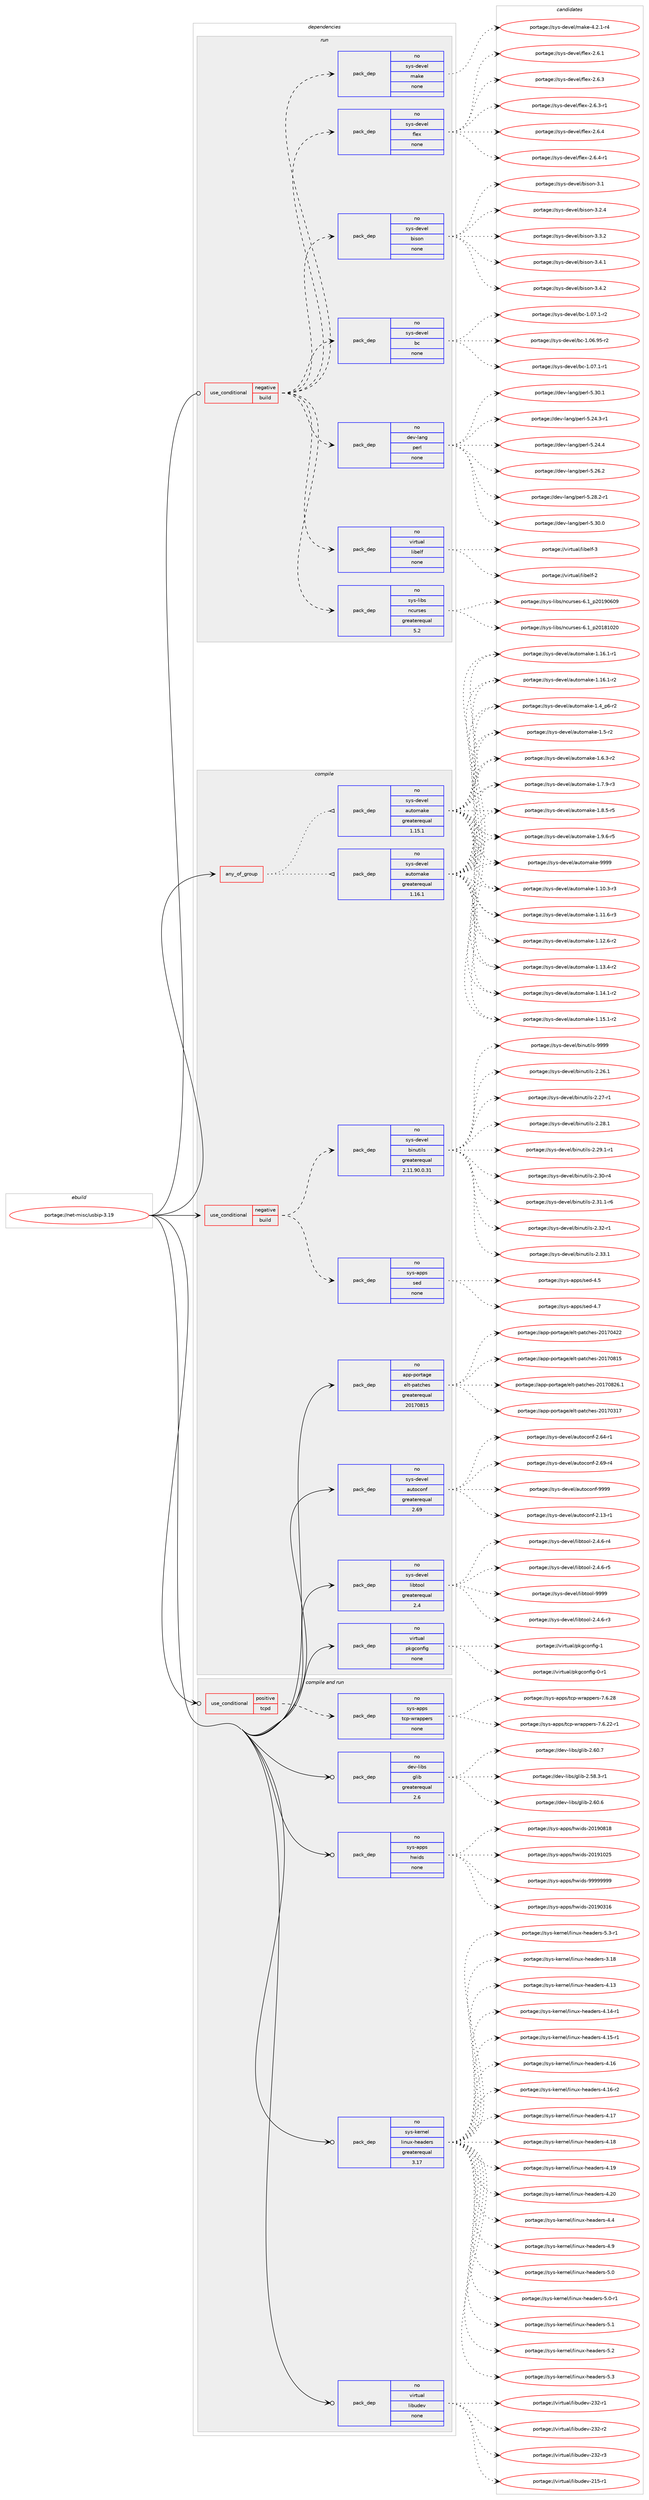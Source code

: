 digraph prolog {

# *************
# Graph options
# *************

newrank=true;
concentrate=true;
compound=true;
graph [rankdir=LR,fontname=Helvetica,fontsize=10,ranksep=1.5];#, ranksep=2.5, nodesep=0.2];
edge  [arrowhead=vee];
node  [fontname=Helvetica,fontsize=10];

# **********
# The ebuild
# **********

subgraph cluster_leftcol {
color=gray;
rank=same;
label=<<i>ebuild</i>>;
id [label="portage://net-misc/usbip-3.19", color=red, width=4, href="../net-misc/usbip-3.19.svg"];
}

# ****************
# The dependencies
# ****************

subgraph cluster_midcol {
color=gray;
label=<<i>dependencies</i>>;
subgraph cluster_compile {
fillcolor="#eeeeee";
style=filled;
label=<<i>compile</i>>;
subgraph any6055 {
dependency370902 [label=<<TABLE BORDER="0" CELLBORDER="1" CELLSPACING="0" CELLPADDING="4"><TR><TD CELLPADDING="10">any_of_group</TD></TR></TABLE>>, shape=none, color=red];subgraph pack271888 {
dependency370903 [label=<<TABLE BORDER="0" CELLBORDER="1" CELLSPACING="0" CELLPADDING="4" WIDTH="220"><TR><TD ROWSPAN="6" CELLPADDING="30">pack_dep</TD></TR><TR><TD WIDTH="110">no</TD></TR><TR><TD>sys-devel</TD></TR><TR><TD>automake</TD></TR><TR><TD>greaterequal</TD></TR><TR><TD>1.16.1</TD></TR></TABLE>>, shape=none, color=blue];
}
dependency370902:e -> dependency370903:w [weight=20,style="dotted",arrowhead="oinv"];
subgraph pack271889 {
dependency370904 [label=<<TABLE BORDER="0" CELLBORDER="1" CELLSPACING="0" CELLPADDING="4" WIDTH="220"><TR><TD ROWSPAN="6" CELLPADDING="30">pack_dep</TD></TR><TR><TD WIDTH="110">no</TD></TR><TR><TD>sys-devel</TD></TR><TR><TD>automake</TD></TR><TR><TD>greaterequal</TD></TR><TR><TD>1.15.1</TD></TR></TABLE>>, shape=none, color=blue];
}
dependency370902:e -> dependency370904:w [weight=20,style="dotted",arrowhead="oinv"];
}
id:e -> dependency370902:w [weight=20,style="solid",arrowhead="vee"];
subgraph cond92770 {
dependency370905 [label=<<TABLE BORDER="0" CELLBORDER="1" CELLSPACING="0" CELLPADDING="4"><TR><TD ROWSPAN="3" CELLPADDING="10">use_conditional</TD></TR><TR><TD>negative</TD></TR><TR><TD>build</TD></TR></TABLE>>, shape=none, color=red];
subgraph pack271890 {
dependency370906 [label=<<TABLE BORDER="0" CELLBORDER="1" CELLSPACING="0" CELLPADDING="4" WIDTH="220"><TR><TD ROWSPAN="6" CELLPADDING="30">pack_dep</TD></TR><TR><TD WIDTH="110">no</TD></TR><TR><TD>sys-apps</TD></TR><TR><TD>sed</TD></TR><TR><TD>none</TD></TR><TR><TD></TD></TR></TABLE>>, shape=none, color=blue];
}
dependency370905:e -> dependency370906:w [weight=20,style="dashed",arrowhead="vee"];
subgraph pack271891 {
dependency370907 [label=<<TABLE BORDER="0" CELLBORDER="1" CELLSPACING="0" CELLPADDING="4" WIDTH="220"><TR><TD ROWSPAN="6" CELLPADDING="30">pack_dep</TD></TR><TR><TD WIDTH="110">no</TD></TR><TR><TD>sys-devel</TD></TR><TR><TD>binutils</TD></TR><TR><TD>greaterequal</TD></TR><TR><TD>2.11.90.0.31</TD></TR></TABLE>>, shape=none, color=blue];
}
dependency370905:e -> dependency370907:w [weight=20,style="dashed",arrowhead="vee"];
}
id:e -> dependency370905:w [weight=20,style="solid",arrowhead="vee"];
subgraph pack271892 {
dependency370908 [label=<<TABLE BORDER="0" CELLBORDER="1" CELLSPACING="0" CELLPADDING="4" WIDTH="220"><TR><TD ROWSPAN="6" CELLPADDING="30">pack_dep</TD></TR><TR><TD WIDTH="110">no</TD></TR><TR><TD>app-portage</TD></TR><TR><TD>elt-patches</TD></TR><TR><TD>greaterequal</TD></TR><TR><TD>20170815</TD></TR></TABLE>>, shape=none, color=blue];
}
id:e -> dependency370908:w [weight=20,style="solid",arrowhead="vee"];
subgraph pack271893 {
dependency370909 [label=<<TABLE BORDER="0" CELLBORDER="1" CELLSPACING="0" CELLPADDING="4" WIDTH="220"><TR><TD ROWSPAN="6" CELLPADDING="30">pack_dep</TD></TR><TR><TD WIDTH="110">no</TD></TR><TR><TD>sys-devel</TD></TR><TR><TD>autoconf</TD></TR><TR><TD>greaterequal</TD></TR><TR><TD>2.69</TD></TR></TABLE>>, shape=none, color=blue];
}
id:e -> dependency370909:w [weight=20,style="solid",arrowhead="vee"];
subgraph pack271894 {
dependency370910 [label=<<TABLE BORDER="0" CELLBORDER="1" CELLSPACING="0" CELLPADDING="4" WIDTH="220"><TR><TD ROWSPAN="6" CELLPADDING="30">pack_dep</TD></TR><TR><TD WIDTH="110">no</TD></TR><TR><TD>sys-devel</TD></TR><TR><TD>libtool</TD></TR><TR><TD>greaterequal</TD></TR><TR><TD>2.4</TD></TR></TABLE>>, shape=none, color=blue];
}
id:e -> dependency370910:w [weight=20,style="solid",arrowhead="vee"];
subgraph pack271895 {
dependency370911 [label=<<TABLE BORDER="0" CELLBORDER="1" CELLSPACING="0" CELLPADDING="4" WIDTH="220"><TR><TD ROWSPAN="6" CELLPADDING="30">pack_dep</TD></TR><TR><TD WIDTH="110">no</TD></TR><TR><TD>virtual</TD></TR><TR><TD>pkgconfig</TD></TR><TR><TD>none</TD></TR><TR><TD></TD></TR></TABLE>>, shape=none, color=blue];
}
id:e -> dependency370911:w [weight=20,style="solid",arrowhead="vee"];
}
subgraph cluster_compileandrun {
fillcolor="#eeeeee";
style=filled;
label=<<i>compile and run</i>>;
subgraph cond92771 {
dependency370912 [label=<<TABLE BORDER="0" CELLBORDER="1" CELLSPACING="0" CELLPADDING="4"><TR><TD ROWSPAN="3" CELLPADDING="10">use_conditional</TD></TR><TR><TD>positive</TD></TR><TR><TD>tcpd</TD></TR></TABLE>>, shape=none, color=red];
subgraph pack271896 {
dependency370913 [label=<<TABLE BORDER="0" CELLBORDER="1" CELLSPACING="0" CELLPADDING="4" WIDTH="220"><TR><TD ROWSPAN="6" CELLPADDING="30">pack_dep</TD></TR><TR><TD WIDTH="110">no</TD></TR><TR><TD>sys-apps</TD></TR><TR><TD>tcp-wrappers</TD></TR><TR><TD>none</TD></TR><TR><TD></TD></TR></TABLE>>, shape=none, color=blue];
}
dependency370912:e -> dependency370913:w [weight=20,style="dashed",arrowhead="vee"];
}
id:e -> dependency370912:w [weight=20,style="solid",arrowhead="odotvee"];
subgraph pack271897 {
dependency370914 [label=<<TABLE BORDER="0" CELLBORDER="1" CELLSPACING="0" CELLPADDING="4" WIDTH="220"><TR><TD ROWSPAN="6" CELLPADDING="30">pack_dep</TD></TR><TR><TD WIDTH="110">no</TD></TR><TR><TD>dev-libs</TD></TR><TR><TD>glib</TD></TR><TR><TD>greaterequal</TD></TR><TR><TD>2.6</TD></TR></TABLE>>, shape=none, color=blue];
}
id:e -> dependency370914:w [weight=20,style="solid",arrowhead="odotvee"];
subgraph pack271898 {
dependency370915 [label=<<TABLE BORDER="0" CELLBORDER="1" CELLSPACING="0" CELLPADDING="4" WIDTH="220"><TR><TD ROWSPAN="6" CELLPADDING="30">pack_dep</TD></TR><TR><TD WIDTH="110">no</TD></TR><TR><TD>sys-apps</TD></TR><TR><TD>hwids</TD></TR><TR><TD>none</TD></TR><TR><TD></TD></TR></TABLE>>, shape=none, color=blue];
}
id:e -> dependency370915:w [weight=20,style="solid",arrowhead="odotvee"];
subgraph pack271899 {
dependency370916 [label=<<TABLE BORDER="0" CELLBORDER="1" CELLSPACING="0" CELLPADDING="4" WIDTH="220"><TR><TD ROWSPAN="6" CELLPADDING="30">pack_dep</TD></TR><TR><TD WIDTH="110">no</TD></TR><TR><TD>sys-kernel</TD></TR><TR><TD>linux-headers</TD></TR><TR><TD>greaterequal</TD></TR><TR><TD>3.17</TD></TR></TABLE>>, shape=none, color=blue];
}
id:e -> dependency370916:w [weight=20,style="solid",arrowhead="odotvee"];
subgraph pack271900 {
dependency370917 [label=<<TABLE BORDER="0" CELLBORDER="1" CELLSPACING="0" CELLPADDING="4" WIDTH="220"><TR><TD ROWSPAN="6" CELLPADDING="30">pack_dep</TD></TR><TR><TD WIDTH="110">no</TD></TR><TR><TD>virtual</TD></TR><TR><TD>libudev</TD></TR><TR><TD>none</TD></TR><TR><TD></TD></TR></TABLE>>, shape=none, color=blue];
}
id:e -> dependency370917:w [weight=20,style="solid",arrowhead="odotvee"];
}
subgraph cluster_run {
fillcolor="#eeeeee";
style=filled;
label=<<i>run</i>>;
subgraph cond92772 {
dependency370918 [label=<<TABLE BORDER="0" CELLBORDER="1" CELLSPACING="0" CELLPADDING="4"><TR><TD ROWSPAN="3" CELLPADDING="10">use_conditional</TD></TR><TR><TD>negative</TD></TR><TR><TD>build</TD></TR></TABLE>>, shape=none, color=red];
subgraph pack271901 {
dependency370919 [label=<<TABLE BORDER="0" CELLBORDER="1" CELLSPACING="0" CELLPADDING="4" WIDTH="220"><TR><TD ROWSPAN="6" CELLPADDING="30">pack_dep</TD></TR><TR><TD WIDTH="110">no</TD></TR><TR><TD>dev-lang</TD></TR><TR><TD>perl</TD></TR><TR><TD>none</TD></TR><TR><TD></TD></TR></TABLE>>, shape=none, color=blue];
}
dependency370918:e -> dependency370919:w [weight=20,style="dashed",arrowhead="vee"];
subgraph pack271902 {
dependency370920 [label=<<TABLE BORDER="0" CELLBORDER="1" CELLSPACING="0" CELLPADDING="4" WIDTH="220"><TR><TD ROWSPAN="6" CELLPADDING="30">pack_dep</TD></TR><TR><TD WIDTH="110">no</TD></TR><TR><TD>sys-devel</TD></TR><TR><TD>bc</TD></TR><TR><TD>none</TD></TR><TR><TD></TD></TR></TABLE>>, shape=none, color=blue];
}
dependency370918:e -> dependency370920:w [weight=20,style="dashed",arrowhead="vee"];
subgraph pack271903 {
dependency370921 [label=<<TABLE BORDER="0" CELLBORDER="1" CELLSPACING="0" CELLPADDING="4" WIDTH="220"><TR><TD ROWSPAN="6" CELLPADDING="30">pack_dep</TD></TR><TR><TD WIDTH="110">no</TD></TR><TR><TD>sys-devel</TD></TR><TR><TD>bison</TD></TR><TR><TD>none</TD></TR><TR><TD></TD></TR></TABLE>>, shape=none, color=blue];
}
dependency370918:e -> dependency370921:w [weight=20,style="dashed",arrowhead="vee"];
subgraph pack271904 {
dependency370922 [label=<<TABLE BORDER="0" CELLBORDER="1" CELLSPACING="0" CELLPADDING="4" WIDTH="220"><TR><TD ROWSPAN="6" CELLPADDING="30">pack_dep</TD></TR><TR><TD WIDTH="110">no</TD></TR><TR><TD>sys-devel</TD></TR><TR><TD>flex</TD></TR><TR><TD>none</TD></TR><TR><TD></TD></TR></TABLE>>, shape=none, color=blue];
}
dependency370918:e -> dependency370922:w [weight=20,style="dashed",arrowhead="vee"];
subgraph pack271905 {
dependency370923 [label=<<TABLE BORDER="0" CELLBORDER="1" CELLSPACING="0" CELLPADDING="4" WIDTH="220"><TR><TD ROWSPAN="6" CELLPADDING="30">pack_dep</TD></TR><TR><TD WIDTH="110">no</TD></TR><TR><TD>sys-devel</TD></TR><TR><TD>make</TD></TR><TR><TD>none</TD></TR><TR><TD></TD></TR></TABLE>>, shape=none, color=blue];
}
dependency370918:e -> dependency370923:w [weight=20,style="dashed",arrowhead="vee"];
subgraph pack271906 {
dependency370924 [label=<<TABLE BORDER="0" CELLBORDER="1" CELLSPACING="0" CELLPADDING="4" WIDTH="220"><TR><TD ROWSPAN="6" CELLPADDING="30">pack_dep</TD></TR><TR><TD WIDTH="110">no</TD></TR><TR><TD>sys-libs</TD></TR><TR><TD>ncurses</TD></TR><TR><TD>greaterequal</TD></TR><TR><TD>5.2</TD></TR></TABLE>>, shape=none, color=blue];
}
dependency370918:e -> dependency370924:w [weight=20,style="dashed",arrowhead="vee"];
subgraph pack271907 {
dependency370925 [label=<<TABLE BORDER="0" CELLBORDER="1" CELLSPACING="0" CELLPADDING="4" WIDTH="220"><TR><TD ROWSPAN="6" CELLPADDING="30">pack_dep</TD></TR><TR><TD WIDTH="110">no</TD></TR><TR><TD>virtual</TD></TR><TR><TD>libelf</TD></TR><TR><TD>none</TD></TR><TR><TD></TD></TR></TABLE>>, shape=none, color=blue];
}
dependency370918:e -> dependency370925:w [weight=20,style="dashed",arrowhead="vee"];
}
id:e -> dependency370918:w [weight=20,style="solid",arrowhead="odot"];
}
}

# **************
# The candidates
# **************

subgraph cluster_choices {
rank=same;
color=gray;
label=<<i>candidates</i>>;

subgraph choice271888 {
color=black;
nodesep=1;
choiceportage11512111545100101118101108479711711611110997107101454946494846514511451 [label="portage://sys-devel/automake-1.10.3-r3", color=red, width=4,href="../sys-devel/automake-1.10.3-r3.svg"];
choiceportage11512111545100101118101108479711711611110997107101454946494946544511451 [label="portage://sys-devel/automake-1.11.6-r3", color=red, width=4,href="../sys-devel/automake-1.11.6-r3.svg"];
choiceportage11512111545100101118101108479711711611110997107101454946495046544511450 [label="portage://sys-devel/automake-1.12.6-r2", color=red, width=4,href="../sys-devel/automake-1.12.6-r2.svg"];
choiceportage11512111545100101118101108479711711611110997107101454946495146524511450 [label="portage://sys-devel/automake-1.13.4-r2", color=red, width=4,href="../sys-devel/automake-1.13.4-r2.svg"];
choiceportage11512111545100101118101108479711711611110997107101454946495246494511450 [label="portage://sys-devel/automake-1.14.1-r2", color=red, width=4,href="../sys-devel/automake-1.14.1-r2.svg"];
choiceportage11512111545100101118101108479711711611110997107101454946495346494511450 [label="portage://sys-devel/automake-1.15.1-r2", color=red, width=4,href="../sys-devel/automake-1.15.1-r2.svg"];
choiceportage11512111545100101118101108479711711611110997107101454946495446494511449 [label="portage://sys-devel/automake-1.16.1-r1", color=red, width=4,href="../sys-devel/automake-1.16.1-r1.svg"];
choiceportage11512111545100101118101108479711711611110997107101454946495446494511450 [label="portage://sys-devel/automake-1.16.1-r2", color=red, width=4,href="../sys-devel/automake-1.16.1-r2.svg"];
choiceportage115121115451001011181011084797117116111109971071014549465295112544511450 [label="portage://sys-devel/automake-1.4_p6-r2", color=red, width=4,href="../sys-devel/automake-1.4_p6-r2.svg"];
choiceportage11512111545100101118101108479711711611110997107101454946534511450 [label="portage://sys-devel/automake-1.5-r2", color=red, width=4,href="../sys-devel/automake-1.5-r2.svg"];
choiceportage115121115451001011181011084797117116111109971071014549465446514511450 [label="portage://sys-devel/automake-1.6.3-r2", color=red, width=4,href="../sys-devel/automake-1.6.3-r2.svg"];
choiceportage115121115451001011181011084797117116111109971071014549465546574511451 [label="portage://sys-devel/automake-1.7.9-r3", color=red, width=4,href="../sys-devel/automake-1.7.9-r3.svg"];
choiceportage115121115451001011181011084797117116111109971071014549465646534511453 [label="portage://sys-devel/automake-1.8.5-r5", color=red, width=4,href="../sys-devel/automake-1.8.5-r5.svg"];
choiceportage115121115451001011181011084797117116111109971071014549465746544511453 [label="portage://sys-devel/automake-1.9.6-r5", color=red, width=4,href="../sys-devel/automake-1.9.6-r5.svg"];
choiceportage115121115451001011181011084797117116111109971071014557575757 [label="portage://sys-devel/automake-9999", color=red, width=4,href="../sys-devel/automake-9999.svg"];
dependency370903:e -> choiceportage11512111545100101118101108479711711611110997107101454946494846514511451:w [style=dotted,weight="100"];
dependency370903:e -> choiceportage11512111545100101118101108479711711611110997107101454946494946544511451:w [style=dotted,weight="100"];
dependency370903:e -> choiceportage11512111545100101118101108479711711611110997107101454946495046544511450:w [style=dotted,weight="100"];
dependency370903:e -> choiceportage11512111545100101118101108479711711611110997107101454946495146524511450:w [style=dotted,weight="100"];
dependency370903:e -> choiceportage11512111545100101118101108479711711611110997107101454946495246494511450:w [style=dotted,weight="100"];
dependency370903:e -> choiceportage11512111545100101118101108479711711611110997107101454946495346494511450:w [style=dotted,weight="100"];
dependency370903:e -> choiceportage11512111545100101118101108479711711611110997107101454946495446494511449:w [style=dotted,weight="100"];
dependency370903:e -> choiceportage11512111545100101118101108479711711611110997107101454946495446494511450:w [style=dotted,weight="100"];
dependency370903:e -> choiceportage115121115451001011181011084797117116111109971071014549465295112544511450:w [style=dotted,weight="100"];
dependency370903:e -> choiceportage11512111545100101118101108479711711611110997107101454946534511450:w [style=dotted,weight="100"];
dependency370903:e -> choiceportage115121115451001011181011084797117116111109971071014549465446514511450:w [style=dotted,weight="100"];
dependency370903:e -> choiceportage115121115451001011181011084797117116111109971071014549465546574511451:w [style=dotted,weight="100"];
dependency370903:e -> choiceportage115121115451001011181011084797117116111109971071014549465646534511453:w [style=dotted,weight="100"];
dependency370903:e -> choiceportage115121115451001011181011084797117116111109971071014549465746544511453:w [style=dotted,weight="100"];
dependency370903:e -> choiceportage115121115451001011181011084797117116111109971071014557575757:w [style=dotted,weight="100"];
}
subgraph choice271889 {
color=black;
nodesep=1;
choiceportage11512111545100101118101108479711711611110997107101454946494846514511451 [label="portage://sys-devel/automake-1.10.3-r3", color=red, width=4,href="../sys-devel/automake-1.10.3-r3.svg"];
choiceportage11512111545100101118101108479711711611110997107101454946494946544511451 [label="portage://sys-devel/automake-1.11.6-r3", color=red, width=4,href="../sys-devel/automake-1.11.6-r3.svg"];
choiceportage11512111545100101118101108479711711611110997107101454946495046544511450 [label="portage://sys-devel/automake-1.12.6-r2", color=red, width=4,href="../sys-devel/automake-1.12.6-r2.svg"];
choiceportage11512111545100101118101108479711711611110997107101454946495146524511450 [label="portage://sys-devel/automake-1.13.4-r2", color=red, width=4,href="../sys-devel/automake-1.13.4-r2.svg"];
choiceportage11512111545100101118101108479711711611110997107101454946495246494511450 [label="portage://sys-devel/automake-1.14.1-r2", color=red, width=4,href="../sys-devel/automake-1.14.1-r2.svg"];
choiceportage11512111545100101118101108479711711611110997107101454946495346494511450 [label="portage://sys-devel/automake-1.15.1-r2", color=red, width=4,href="../sys-devel/automake-1.15.1-r2.svg"];
choiceportage11512111545100101118101108479711711611110997107101454946495446494511449 [label="portage://sys-devel/automake-1.16.1-r1", color=red, width=4,href="../sys-devel/automake-1.16.1-r1.svg"];
choiceportage11512111545100101118101108479711711611110997107101454946495446494511450 [label="portage://sys-devel/automake-1.16.1-r2", color=red, width=4,href="../sys-devel/automake-1.16.1-r2.svg"];
choiceportage115121115451001011181011084797117116111109971071014549465295112544511450 [label="portage://sys-devel/automake-1.4_p6-r2", color=red, width=4,href="../sys-devel/automake-1.4_p6-r2.svg"];
choiceportage11512111545100101118101108479711711611110997107101454946534511450 [label="portage://sys-devel/automake-1.5-r2", color=red, width=4,href="../sys-devel/automake-1.5-r2.svg"];
choiceportage115121115451001011181011084797117116111109971071014549465446514511450 [label="portage://sys-devel/automake-1.6.3-r2", color=red, width=4,href="../sys-devel/automake-1.6.3-r2.svg"];
choiceportage115121115451001011181011084797117116111109971071014549465546574511451 [label="portage://sys-devel/automake-1.7.9-r3", color=red, width=4,href="../sys-devel/automake-1.7.9-r3.svg"];
choiceportage115121115451001011181011084797117116111109971071014549465646534511453 [label="portage://sys-devel/automake-1.8.5-r5", color=red, width=4,href="../sys-devel/automake-1.8.5-r5.svg"];
choiceportage115121115451001011181011084797117116111109971071014549465746544511453 [label="portage://sys-devel/automake-1.9.6-r5", color=red, width=4,href="../sys-devel/automake-1.9.6-r5.svg"];
choiceportage115121115451001011181011084797117116111109971071014557575757 [label="portage://sys-devel/automake-9999", color=red, width=4,href="../sys-devel/automake-9999.svg"];
dependency370904:e -> choiceportage11512111545100101118101108479711711611110997107101454946494846514511451:w [style=dotted,weight="100"];
dependency370904:e -> choiceportage11512111545100101118101108479711711611110997107101454946494946544511451:w [style=dotted,weight="100"];
dependency370904:e -> choiceportage11512111545100101118101108479711711611110997107101454946495046544511450:w [style=dotted,weight="100"];
dependency370904:e -> choiceportage11512111545100101118101108479711711611110997107101454946495146524511450:w [style=dotted,weight="100"];
dependency370904:e -> choiceportage11512111545100101118101108479711711611110997107101454946495246494511450:w [style=dotted,weight="100"];
dependency370904:e -> choiceportage11512111545100101118101108479711711611110997107101454946495346494511450:w [style=dotted,weight="100"];
dependency370904:e -> choiceportage11512111545100101118101108479711711611110997107101454946495446494511449:w [style=dotted,weight="100"];
dependency370904:e -> choiceportage11512111545100101118101108479711711611110997107101454946495446494511450:w [style=dotted,weight="100"];
dependency370904:e -> choiceportage115121115451001011181011084797117116111109971071014549465295112544511450:w [style=dotted,weight="100"];
dependency370904:e -> choiceportage11512111545100101118101108479711711611110997107101454946534511450:w [style=dotted,weight="100"];
dependency370904:e -> choiceportage115121115451001011181011084797117116111109971071014549465446514511450:w [style=dotted,weight="100"];
dependency370904:e -> choiceportage115121115451001011181011084797117116111109971071014549465546574511451:w [style=dotted,weight="100"];
dependency370904:e -> choiceportage115121115451001011181011084797117116111109971071014549465646534511453:w [style=dotted,weight="100"];
dependency370904:e -> choiceportage115121115451001011181011084797117116111109971071014549465746544511453:w [style=dotted,weight="100"];
dependency370904:e -> choiceportage115121115451001011181011084797117116111109971071014557575757:w [style=dotted,weight="100"];
}
subgraph choice271890 {
color=black;
nodesep=1;
choiceportage11512111545971121121154711510110045524653 [label="portage://sys-apps/sed-4.5", color=red, width=4,href="../sys-apps/sed-4.5.svg"];
choiceportage11512111545971121121154711510110045524655 [label="portage://sys-apps/sed-4.7", color=red, width=4,href="../sys-apps/sed-4.7.svg"];
dependency370906:e -> choiceportage11512111545971121121154711510110045524653:w [style=dotted,weight="100"];
dependency370906:e -> choiceportage11512111545971121121154711510110045524655:w [style=dotted,weight="100"];
}
subgraph choice271891 {
color=black;
nodesep=1;
choiceportage11512111545100101118101108479810511011711610510811545504650544649 [label="portage://sys-devel/binutils-2.26.1", color=red, width=4,href="../sys-devel/binutils-2.26.1.svg"];
choiceportage11512111545100101118101108479810511011711610510811545504650554511449 [label="portage://sys-devel/binutils-2.27-r1", color=red, width=4,href="../sys-devel/binutils-2.27-r1.svg"];
choiceportage11512111545100101118101108479810511011711610510811545504650564649 [label="portage://sys-devel/binutils-2.28.1", color=red, width=4,href="../sys-devel/binutils-2.28.1.svg"];
choiceportage115121115451001011181011084798105110117116105108115455046505746494511449 [label="portage://sys-devel/binutils-2.29.1-r1", color=red, width=4,href="../sys-devel/binutils-2.29.1-r1.svg"];
choiceportage11512111545100101118101108479810511011711610510811545504651484511452 [label="portage://sys-devel/binutils-2.30-r4", color=red, width=4,href="../sys-devel/binutils-2.30-r4.svg"];
choiceportage115121115451001011181011084798105110117116105108115455046514946494511454 [label="portage://sys-devel/binutils-2.31.1-r6", color=red, width=4,href="../sys-devel/binutils-2.31.1-r6.svg"];
choiceportage11512111545100101118101108479810511011711610510811545504651504511449 [label="portage://sys-devel/binutils-2.32-r1", color=red, width=4,href="../sys-devel/binutils-2.32-r1.svg"];
choiceportage11512111545100101118101108479810511011711610510811545504651514649 [label="portage://sys-devel/binutils-2.33.1", color=red, width=4,href="../sys-devel/binutils-2.33.1.svg"];
choiceportage1151211154510010111810110847981051101171161051081154557575757 [label="portage://sys-devel/binutils-9999", color=red, width=4,href="../sys-devel/binutils-9999.svg"];
dependency370907:e -> choiceportage11512111545100101118101108479810511011711610510811545504650544649:w [style=dotted,weight="100"];
dependency370907:e -> choiceportage11512111545100101118101108479810511011711610510811545504650554511449:w [style=dotted,weight="100"];
dependency370907:e -> choiceportage11512111545100101118101108479810511011711610510811545504650564649:w [style=dotted,weight="100"];
dependency370907:e -> choiceportage115121115451001011181011084798105110117116105108115455046505746494511449:w [style=dotted,weight="100"];
dependency370907:e -> choiceportage11512111545100101118101108479810511011711610510811545504651484511452:w [style=dotted,weight="100"];
dependency370907:e -> choiceportage115121115451001011181011084798105110117116105108115455046514946494511454:w [style=dotted,weight="100"];
dependency370907:e -> choiceportage11512111545100101118101108479810511011711610510811545504651504511449:w [style=dotted,weight="100"];
dependency370907:e -> choiceportage11512111545100101118101108479810511011711610510811545504651514649:w [style=dotted,weight="100"];
dependency370907:e -> choiceportage1151211154510010111810110847981051101171161051081154557575757:w [style=dotted,weight="100"];
}
subgraph choice271892 {
color=black;
nodesep=1;
choiceportage97112112451121111141169710310147101108116451129711699104101115455048495548514955 [label="portage://app-portage/elt-patches-20170317", color=red, width=4,href="../app-portage/elt-patches-20170317.svg"];
choiceportage97112112451121111141169710310147101108116451129711699104101115455048495548525050 [label="portage://app-portage/elt-patches-20170422", color=red, width=4,href="../app-portage/elt-patches-20170422.svg"];
choiceportage97112112451121111141169710310147101108116451129711699104101115455048495548564953 [label="portage://app-portage/elt-patches-20170815", color=red, width=4,href="../app-portage/elt-patches-20170815.svg"];
choiceportage971121124511211111411697103101471011081164511297116991041011154550484955485650544649 [label="portage://app-portage/elt-patches-20170826.1", color=red, width=4,href="../app-portage/elt-patches-20170826.1.svg"];
dependency370908:e -> choiceportage97112112451121111141169710310147101108116451129711699104101115455048495548514955:w [style=dotted,weight="100"];
dependency370908:e -> choiceportage97112112451121111141169710310147101108116451129711699104101115455048495548525050:w [style=dotted,weight="100"];
dependency370908:e -> choiceportage97112112451121111141169710310147101108116451129711699104101115455048495548564953:w [style=dotted,weight="100"];
dependency370908:e -> choiceportage971121124511211111411697103101471011081164511297116991041011154550484955485650544649:w [style=dotted,weight="100"];
}
subgraph choice271893 {
color=black;
nodesep=1;
choiceportage1151211154510010111810110847971171161119911111010245504649514511449 [label="portage://sys-devel/autoconf-2.13-r1", color=red, width=4,href="../sys-devel/autoconf-2.13-r1.svg"];
choiceportage1151211154510010111810110847971171161119911111010245504654524511449 [label="portage://sys-devel/autoconf-2.64-r1", color=red, width=4,href="../sys-devel/autoconf-2.64-r1.svg"];
choiceportage1151211154510010111810110847971171161119911111010245504654574511452 [label="portage://sys-devel/autoconf-2.69-r4", color=red, width=4,href="../sys-devel/autoconf-2.69-r4.svg"];
choiceportage115121115451001011181011084797117116111991111101024557575757 [label="portage://sys-devel/autoconf-9999", color=red, width=4,href="../sys-devel/autoconf-9999.svg"];
dependency370909:e -> choiceportage1151211154510010111810110847971171161119911111010245504649514511449:w [style=dotted,weight="100"];
dependency370909:e -> choiceportage1151211154510010111810110847971171161119911111010245504654524511449:w [style=dotted,weight="100"];
dependency370909:e -> choiceportage1151211154510010111810110847971171161119911111010245504654574511452:w [style=dotted,weight="100"];
dependency370909:e -> choiceportage115121115451001011181011084797117116111991111101024557575757:w [style=dotted,weight="100"];
}
subgraph choice271894 {
color=black;
nodesep=1;
choiceportage1151211154510010111810110847108105981161111111084550465246544511451 [label="portage://sys-devel/libtool-2.4.6-r3", color=red, width=4,href="../sys-devel/libtool-2.4.6-r3.svg"];
choiceportage1151211154510010111810110847108105981161111111084550465246544511452 [label="portage://sys-devel/libtool-2.4.6-r4", color=red, width=4,href="../sys-devel/libtool-2.4.6-r4.svg"];
choiceportage1151211154510010111810110847108105981161111111084550465246544511453 [label="portage://sys-devel/libtool-2.4.6-r5", color=red, width=4,href="../sys-devel/libtool-2.4.6-r5.svg"];
choiceportage1151211154510010111810110847108105981161111111084557575757 [label="portage://sys-devel/libtool-9999", color=red, width=4,href="../sys-devel/libtool-9999.svg"];
dependency370910:e -> choiceportage1151211154510010111810110847108105981161111111084550465246544511451:w [style=dotted,weight="100"];
dependency370910:e -> choiceportage1151211154510010111810110847108105981161111111084550465246544511452:w [style=dotted,weight="100"];
dependency370910:e -> choiceportage1151211154510010111810110847108105981161111111084550465246544511453:w [style=dotted,weight="100"];
dependency370910:e -> choiceportage1151211154510010111810110847108105981161111111084557575757:w [style=dotted,weight="100"];
}
subgraph choice271895 {
color=black;
nodesep=1;
choiceportage11810511411611797108471121071039911111010210510345484511449 [label="portage://virtual/pkgconfig-0-r1", color=red, width=4,href="../virtual/pkgconfig-0-r1.svg"];
choiceportage1181051141161179710847112107103991111101021051034549 [label="portage://virtual/pkgconfig-1", color=red, width=4,href="../virtual/pkgconfig-1.svg"];
dependency370911:e -> choiceportage11810511411611797108471121071039911111010210510345484511449:w [style=dotted,weight="100"];
dependency370911:e -> choiceportage1181051141161179710847112107103991111101021051034549:w [style=dotted,weight="100"];
}
subgraph choice271896 {
color=black;
nodesep=1;
choiceportage115121115459711211211547116991124511911497112112101114115455546544650504511449 [label="portage://sys-apps/tcp-wrappers-7.6.22-r1", color=red, width=4,href="../sys-apps/tcp-wrappers-7.6.22-r1.svg"];
choiceportage11512111545971121121154711699112451191149711211210111411545554654465056 [label="portage://sys-apps/tcp-wrappers-7.6.28", color=red, width=4,href="../sys-apps/tcp-wrappers-7.6.28.svg"];
dependency370913:e -> choiceportage115121115459711211211547116991124511911497112112101114115455546544650504511449:w [style=dotted,weight="100"];
dependency370913:e -> choiceportage11512111545971121121154711699112451191149711211210111411545554654465056:w [style=dotted,weight="100"];
}
subgraph choice271897 {
color=black;
nodesep=1;
choiceportage10010111845108105981154710310810598455046535646514511449 [label="portage://dev-libs/glib-2.58.3-r1", color=red, width=4,href="../dev-libs/glib-2.58.3-r1.svg"];
choiceportage1001011184510810598115471031081059845504654484654 [label="portage://dev-libs/glib-2.60.6", color=red, width=4,href="../dev-libs/glib-2.60.6.svg"];
choiceportage1001011184510810598115471031081059845504654484655 [label="portage://dev-libs/glib-2.60.7", color=red, width=4,href="../dev-libs/glib-2.60.7.svg"];
dependency370914:e -> choiceportage10010111845108105981154710310810598455046535646514511449:w [style=dotted,weight="100"];
dependency370914:e -> choiceportage1001011184510810598115471031081059845504654484654:w [style=dotted,weight="100"];
dependency370914:e -> choiceportage1001011184510810598115471031081059845504654484655:w [style=dotted,weight="100"];
}
subgraph choice271898 {
color=black;
nodesep=1;
choiceportage115121115459711211211547104119105100115455048495748514954 [label="portage://sys-apps/hwids-20190316", color=red, width=4,href="../sys-apps/hwids-20190316.svg"];
choiceportage115121115459711211211547104119105100115455048495748564956 [label="portage://sys-apps/hwids-20190818", color=red, width=4,href="../sys-apps/hwids-20190818.svg"];
choiceportage115121115459711211211547104119105100115455048495749485053 [label="portage://sys-apps/hwids-20191025", color=red, width=4,href="../sys-apps/hwids-20191025.svg"];
choiceportage115121115459711211211547104119105100115455757575757575757 [label="portage://sys-apps/hwids-99999999", color=red, width=4,href="../sys-apps/hwids-99999999.svg"];
dependency370915:e -> choiceportage115121115459711211211547104119105100115455048495748514954:w [style=dotted,weight="100"];
dependency370915:e -> choiceportage115121115459711211211547104119105100115455048495748564956:w [style=dotted,weight="100"];
dependency370915:e -> choiceportage115121115459711211211547104119105100115455048495749485053:w [style=dotted,weight="100"];
dependency370915:e -> choiceportage115121115459711211211547104119105100115455757575757575757:w [style=dotted,weight="100"];
}
subgraph choice271899 {
color=black;
nodesep=1;
choiceportage115121115451071011141101011084710810511011712045104101971001011141154551464956 [label="portage://sys-kernel/linux-headers-3.18", color=red, width=4,href="../sys-kernel/linux-headers-3.18.svg"];
choiceportage115121115451071011141101011084710810511011712045104101971001011141154552464951 [label="portage://sys-kernel/linux-headers-4.13", color=red, width=4,href="../sys-kernel/linux-headers-4.13.svg"];
choiceportage1151211154510710111411010110847108105110117120451041019710010111411545524649524511449 [label="portage://sys-kernel/linux-headers-4.14-r1", color=red, width=4,href="../sys-kernel/linux-headers-4.14-r1.svg"];
choiceportage1151211154510710111411010110847108105110117120451041019710010111411545524649534511449 [label="portage://sys-kernel/linux-headers-4.15-r1", color=red, width=4,href="../sys-kernel/linux-headers-4.15-r1.svg"];
choiceportage115121115451071011141101011084710810511011712045104101971001011141154552464954 [label="portage://sys-kernel/linux-headers-4.16", color=red, width=4,href="../sys-kernel/linux-headers-4.16.svg"];
choiceportage1151211154510710111411010110847108105110117120451041019710010111411545524649544511450 [label="portage://sys-kernel/linux-headers-4.16-r2", color=red, width=4,href="../sys-kernel/linux-headers-4.16-r2.svg"];
choiceportage115121115451071011141101011084710810511011712045104101971001011141154552464955 [label="portage://sys-kernel/linux-headers-4.17", color=red, width=4,href="../sys-kernel/linux-headers-4.17.svg"];
choiceportage115121115451071011141101011084710810511011712045104101971001011141154552464956 [label="portage://sys-kernel/linux-headers-4.18", color=red, width=4,href="../sys-kernel/linux-headers-4.18.svg"];
choiceportage115121115451071011141101011084710810511011712045104101971001011141154552464957 [label="portage://sys-kernel/linux-headers-4.19", color=red, width=4,href="../sys-kernel/linux-headers-4.19.svg"];
choiceportage115121115451071011141101011084710810511011712045104101971001011141154552465048 [label="portage://sys-kernel/linux-headers-4.20", color=red, width=4,href="../sys-kernel/linux-headers-4.20.svg"];
choiceportage1151211154510710111411010110847108105110117120451041019710010111411545524652 [label="portage://sys-kernel/linux-headers-4.4", color=red, width=4,href="../sys-kernel/linux-headers-4.4.svg"];
choiceportage1151211154510710111411010110847108105110117120451041019710010111411545524657 [label="portage://sys-kernel/linux-headers-4.9", color=red, width=4,href="../sys-kernel/linux-headers-4.9.svg"];
choiceportage1151211154510710111411010110847108105110117120451041019710010111411545534648 [label="portage://sys-kernel/linux-headers-5.0", color=red, width=4,href="../sys-kernel/linux-headers-5.0.svg"];
choiceportage11512111545107101114110101108471081051101171204510410197100101114115455346484511449 [label="portage://sys-kernel/linux-headers-5.0-r1", color=red, width=4,href="../sys-kernel/linux-headers-5.0-r1.svg"];
choiceportage1151211154510710111411010110847108105110117120451041019710010111411545534649 [label="portage://sys-kernel/linux-headers-5.1", color=red, width=4,href="../sys-kernel/linux-headers-5.1.svg"];
choiceportage1151211154510710111411010110847108105110117120451041019710010111411545534650 [label="portage://sys-kernel/linux-headers-5.2", color=red, width=4,href="../sys-kernel/linux-headers-5.2.svg"];
choiceportage1151211154510710111411010110847108105110117120451041019710010111411545534651 [label="portage://sys-kernel/linux-headers-5.3", color=red, width=4,href="../sys-kernel/linux-headers-5.3.svg"];
choiceportage11512111545107101114110101108471081051101171204510410197100101114115455346514511449 [label="portage://sys-kernel/linux-headers-5.3-r1", color=red, width=4,href="../sys-kernel/linux-headers-5.3-r1.svg"];
dependency370916:e -> choiceportage115121115451071011141101011084710810511011712045104101971001011141154551464956:w [style=dotted,weight="100"];
dependency370916:e -> choiceportage115121115451071011141101011084710810511011712045104101971001011141154552464951:w [style=dotted,weight="100"];
dependency370916:e -> choiceportage1151211154510710111411010110847108105110117120451041019710010111411545524649524511449:w [style=dotted,weight="100"];
dependency370916:e -> choiceportage1151211154510710111411010110847108105110117120451041019710010111411545524649534511449:w [style=dotted,weight="100"];
dependency370916:e -> choiceportage115121115451071011141101011084710810511011712045104101971001011141154552464954:w [style=dotted,weight="100"];
dependency370916:e -> choiceportage1151211154510710111411010110847108105110117120451041019710010111411545524649544511450:w [style=dotted,weight="100"];
dependency370916:e -> choiceportage115121115451071011141101011084710810511011712045104101971001011141154552464955:w [style=dotted,weight="100"];
dependency370916:e -> choiceportage115121115451071011141101011084710810511011712045104101971001011141154552464956:w [style=dotted,weight="100"];
dependency370916:e -> choiceportage115121115451071011141101011084710810511011712045104101971001011141154552464957:w [style=dotted,weight="100"];
dependency370916:e -> choiceportage115121115451071011141101011084710810511011712045104101971001011141154552465048:w [style=dotted,weight="100"];
dependency370916:e -> choiceportage1151211154510710111411010110847108105110117120451041019710010111411545524652:w [style=dotted,weight="100"];
dependency370916:e -> choiceportage1151211154510710111411010110847108105110117120451041019710010111411545524657:w [style=dotted,weight="100"];
dependency370916:e -> choiceportage1151211154510710111411010110847108105110117120451041019710010111411545534648:w [style=dotted,weight="100"];
dependency370916:e -> choiceportage11512111545107101114110101108471081051101171204510410197100101114115455346484511449:w [style=dotted,weight="100"];
dependency370916:e -> choiceportage1151211154510710111411010110847108105110117120451041019710010111411545534649:w [style=dotted,weight="100"];
dependency370916:e -> choiceportage1151211154510710111411010110847108105110117120451041019710010111411545534650:w [style=dotted,weight="100"];
dependency370916:e -> choiceportage1151211154510710111411010110847108105110117120451041019710010111411545534651:w [style=dotted,weight="100"];
dependency370916:e -> choiceportage11512111545107101114110101108471081051101171204510410197100101114115455346514511449:w [style=dotted,weight="100"];
}
subgraph choice271900 {
color=black;
nodesep=1;
choiceportage118105114116117971084710810598117100101118455049534511449 [label="portage://virtual/libudev-215-r1", color=red, width=4,href="../virtual/libudev-215-r1.svg"];
choiceportage118105114116117971084710810598117100101118455051504511449 [label="portage://virtual/libudev-232-r1", color=red, width=4,href="../virtual/libudev-232-r1.svg"];
choiceportage118105114116117971084710810598117100101118455051504511450 [label="portage://virtual/libudev-232-r2", color=red, width=4,href="../virtual/libudev-232-r2.svg"];
choiceportage118105114116117971084710810598117100101118455051504511451 [label="portage://virtual/libudev-232-r3", color=red, width=4,href="../virtual/libudev-232-r3.svg"];
dependency370917:e -> choiceportage118105114116117971084710810598117100101118455049534511449:w [style=dotted,weight="100"];
dependency370917:e -> choiceportage118105114116117971084710810598117100101118455051504511449:w [style=dotted,weight="100"];
dependency370917:e -> choiceportage118105114116117971084710810598117100101118455051504511450:w [style=dotted,weight="100"];
dependency370917:e -> choiceportage118105114116117971084710810598117100101118455051504511451:w [style=dotted,weight="100"];
}
subgraph choice271901 {
color=black;
nodesep=1;
choiceportage100101118451089711010347112101114108455346505246514511449 [label="portage://dev-lang/perl-5.24.3-r1", color=red, width=4,href="../dev-lang/perl-5.24.3-r1.svg"];
choiceportage10010111845108971101034711210111410845534650524652 [label="portage://dev-lang/perl-5.24.4", color=red, width=4,href="../dev-lang/perl-5.24.4.svg"];
choiceportage10010111845108971101034711210111410845534650544650 [label="portage://dev-lang/perl-5.26.2", color=red, width=4,href="../dev-lang/perl-5.26.2.svg"];
choiceportage100101118451089711010347112101114108455346505646504511449 [label="portage://dev-lang/perl-5.28.2-r1", color=red, width=4,href="../dev-lang/perl-5.28.2-r1.svg"];
choiceportage10010111845108971101034711210111410845534651484648 [label="portage://dev-lang/perl-5.30.0", color=red, width=4,href="../dev-lang/perl-5.30.0.svg"];
choiceportage10010111845108971101034711210111410845534651484649 [label="portage://dev-lang/perl-5.30.1", color=red, width=4,href="../dev-lang/perl-5.30.1.svg"];
dependency370919:e -> choiceportage100101118451089711010347112101114108455346505246514511449:w [style=dotted,weight="100"];
dependency370919:e -> choiceportage10010111845108971101034711210111410845534650524652:w [style=dotted,weight="100"];
dependency370919:e -> choiceportage10010111845108971101034711210111410845534650544650:w [style=dotted,weight="100"];
dependency370919:e -> choiceportage100101118451089711010347112101114108455346505646504511449:w [style=dotted,weight="100"];
dependency370919:e -> choiceportage10010111845108971101034711210111410845534651484648:w [style=dotted,weight="100"];
dependency370919:e -> choiceportage10010111845108971101034711210111410845534651484649:w [style=dotted,weight="100"];
}
subgraph choice271902 {
color=black;
nodesep=1;
choiceportage1151211154510010111810110847989945494648544657534511450 [label="portage://sys-devel/bc-1.06.95-r2", color=red, width=4,href="../sys-devel/bc-1.06.95-r2.svg"];
choiceportage11512111545100101118101108479899454946485546494511449 [label="portage://sys-devel/bc-1.07.1-r1", color=red, width=4,href="../sys-devel/bc-1.07.1-r1.svg"];
choiceportage11512111545100101118101108479899454946485546494511450 [label="portage://sys-devel/bc-1.07.1-r2", color=red, width=4,href="../sys-devel/bc-1.07.1-r2.svg"];
dependency370920:e -> choiceportage1151211154510010111810110847989945494648544657534511450:w [style=dotted,weight="100"];
dependency370920:e -> choiceportage11512111545100101118101108479899454946485546494511449:w [style=dotted,weight="100"];
dependency370920:e -> choiceportage11512111545100101118101108479899454946485546494511450:w [style=dotted,weight="100"];
}
subgraph choice271903 {
color=black;
nodesep=1;
choiceportage11512111545100101118101108479810511511111045514649 [label="portage://sys-devel/bison-3.1", color=red, width=4,href="../sys-devel/bison-3.1.svg"];
choiceportage115121115451001011181011084798105115111110455146504652 [label="portage://sys-devel/bison-3.2.4", color=red, width=4,href="../sys-devel/bison-3.2.4.svg"];
choiceportage115121115451001011181011084798105115111110455146514650 [label="portage://sys-devel/bison-3.3.2", color=red, width=4,href="../sys-devel/bison-3.3.2.svg"];
choiceportage115121115451001011181011084798105115111110455146524649 [label="portage://sys-devel/bison-3.4.1", color=red, width=4,href="../sys-devel/bison-3.4.1.svg"];
choiceportage115121115451001011181011084798105115111110455146524650 [label="portage://sys-devel/bison-3.4.2", color=red, width=4,href="../sys-devel/bison-3.4.2.svg"];
dependency370921:e -> choiceportage11512111545100101118101108479810511511111045514649:w [style=dotted,weight="100"];
dependency370921:e -> choiceportage115121115451001011181011084798105115111110455146504652:w [style=dotted,weight="100"];
dependency370921:e -> choiceportage115121115451001011181011084798105115111110455146514650:w [style=dotted,weight="100"];
dependency370921:e -> choiceportage115121115451001011181011084798105115111110455146524649:w [style=dotted,weight="100"];
dependency370921:e -> choiceportage115121115451001011181011084798105115111110455146524650:w [style=dotted,weight="100"];
}
subgraph choice271904 {
color=black;
nodesep=1;
choiceportage1151211154510010111810110847102108101120455046544649 [label="portage://sys-devel/flex-2.6.1", color=red, width=4,href="../sys-devel/flex-2.6.1.svg"];
choiceportage1151211154510010111810110847102108101120455046544651 [label="portage://sys-devel/flex-2.6.3", color=red, width=4,href="../sys-devel/flex-2.6.3.svg"];
choiceportage11512111545100101118101108471021081011204550465446514511449 [label="portage://sys-devel/flex-2.6.3-r1", color=red, width=4,href="../sys-devel/flex-2.6.3-r1.svg"];
choiceportage1151211154510010111810110847102108101120455046544652 [label="portage://sys-devel/flex-2.6.4", color=red, width=4,href="../sys-devel/flex-2.6.4.svg"];
choiceportage11512111545100101118101108471021081011204550465446524511449 [label="portage://sys-devel/flex-2.6.4-r1", color=red, width=4,href="../sys-devel/flex-2.6.4-r1.svg"];
dependency370922:e -> choiceportage1151211154510010111810110847102108101120455046544649:w [style=dotted,weight="100"];
dependency370922:e -> choiceportage1151211154510010111810110847102108101120455046544651:w [style=dotted,weight="100"];
dependency370922:e -> choiceportage11512111545100101118101108471021081011204550465446514511449:w [style=dotted,weight="100"];
dependency370922:e -> choiceportage1151211154510010111810110847102108101120455046544652:w [style=dotted,weight="100"];
dependency370922:e -> choiceportage11512111545100101118101108471021081011204550465446524511449:w [style=dotted,weight="100"];
}
subgraph choice271905 {
color=black;
nodesep=1;
choiceportage1151211154510010111810110847109971071014552465046494511452 [label="portage://sys-devel/make-4.2.1-r4", color=red, width=4,href="../sys-devel/make-4.2.1-r4.svg"];
dependency370923:e -> choiceportage1151211154510010111810110847109971071014552465046494511452:w [style=dotted,weight="100"];
}
subgraph choice271906 {
color=black;
nodesep=1;
choiceportage1151211154510810598115471109911711411510111545544649951125048495649485048 [label="portage://sys-libs/ncurses-6.1_p20181020", color=red, width=4,href="../sys-libs/ncurses-6.1_p20181020.svg"];
choiceportage1151211154510810598115471109911711411510111545544649951125048495748544857 [label="portage://sys-libs/ncurses-6.1_p20190609", color=red, width=4,href="../sys-libs/ncurses-6.1_p20190609.svg"];
dependency370924:e -> choiceportage1151211154510810598115471109911711411510111545544649951125048495649485048:w [style=dotted,weight="100"];
dependency370924:e -> choiceportage1151211154510810598115471109911711411510111545544649951125048495748544857:w [style=dotted,weight="100"];
}
subgraph choice271907 {
color=black;
nodesep=1;
choiceportage1181051141161179710847108105981011081024550 [label="portage://virtual/libelf-2", color=red, width=4,href="../virtual/libelf-2.svg"];
choiceportage1181051141161179710847108105981011081024551 [label="portage://virtual/libelf-3", color=red, width=4,href="../virtual/libelf-3.svg"];
dependency370925:e -> choiceportage1181051141161179710847108105981011081024550:w [style=dotted,weight="100"];
dependency370925:e -> choiceportage1181051141161179710847108105981011081024551:w [style=dotted,weight="100"];
}
}

}

